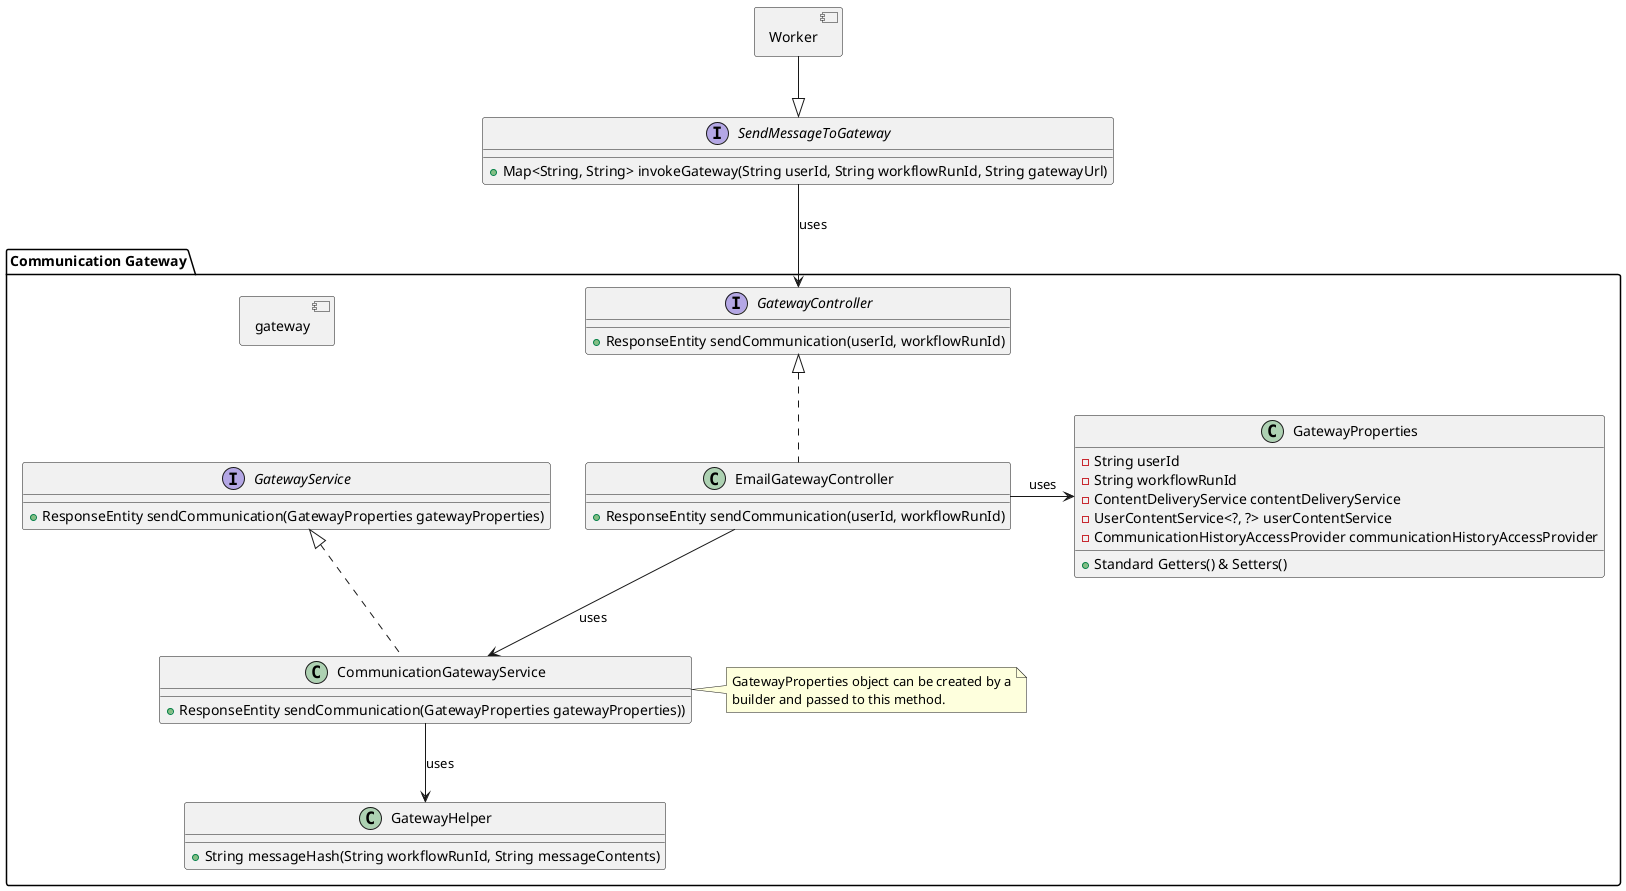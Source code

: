 @startuml Gateway Interfaces

component Worker {
}

interface SendMessageToGateway {
    + Map<String, String> invokeGateway(String userId, String workflowRunId, String gatewayUrl)
}

package "Communication Gateway" as communicationGateway {
    component gateway {

    }


    class GatewayHelper {
        + String messageHash(String workflowRunId, String messageContents)
    }



    interface GatewayController {
        + ResponseEntity sendCommunication(userId, workflowRunId)
    }

    class EmailGatewayController implements GatewayController {
        + ResponseEntity sendCommunication(userId, workflowRunId)
    }

    class GatewayProperties {
        - String userId
        - String workflowRunId
        - ContentDeliveryService contentDeliveryService
        - UserContentService<?, ?> userContentService
        - CommunicationHistoryAccessProvider communicationHistoryAccessProvider
        + Standard Getters() & Setters()
    }

    interface GatewayService {
        + ResponseEntity sendCommunication(GatewayProperties gatewayProperties)
    }

    class CommunicationGatewayService implements GatewayService{
        + ResponseEntity sendCommunication(GatewayProperties gatewayProperties))
    }
    note right of CommunicationGatewayService
        GatewayProperties object can be created by a
        builder and passed to this method.
    end note

    CommunicationGatewayService --> GatewayHelper: uses
    EmailGatewayController --> CommunicationGatewayService: uses
    EmailGatewayController -> GatewayProperties: uses
    Worker --|> SendMessageToGateway
    SendMessageToGateway --> GatewayController: uses
}


@enduml